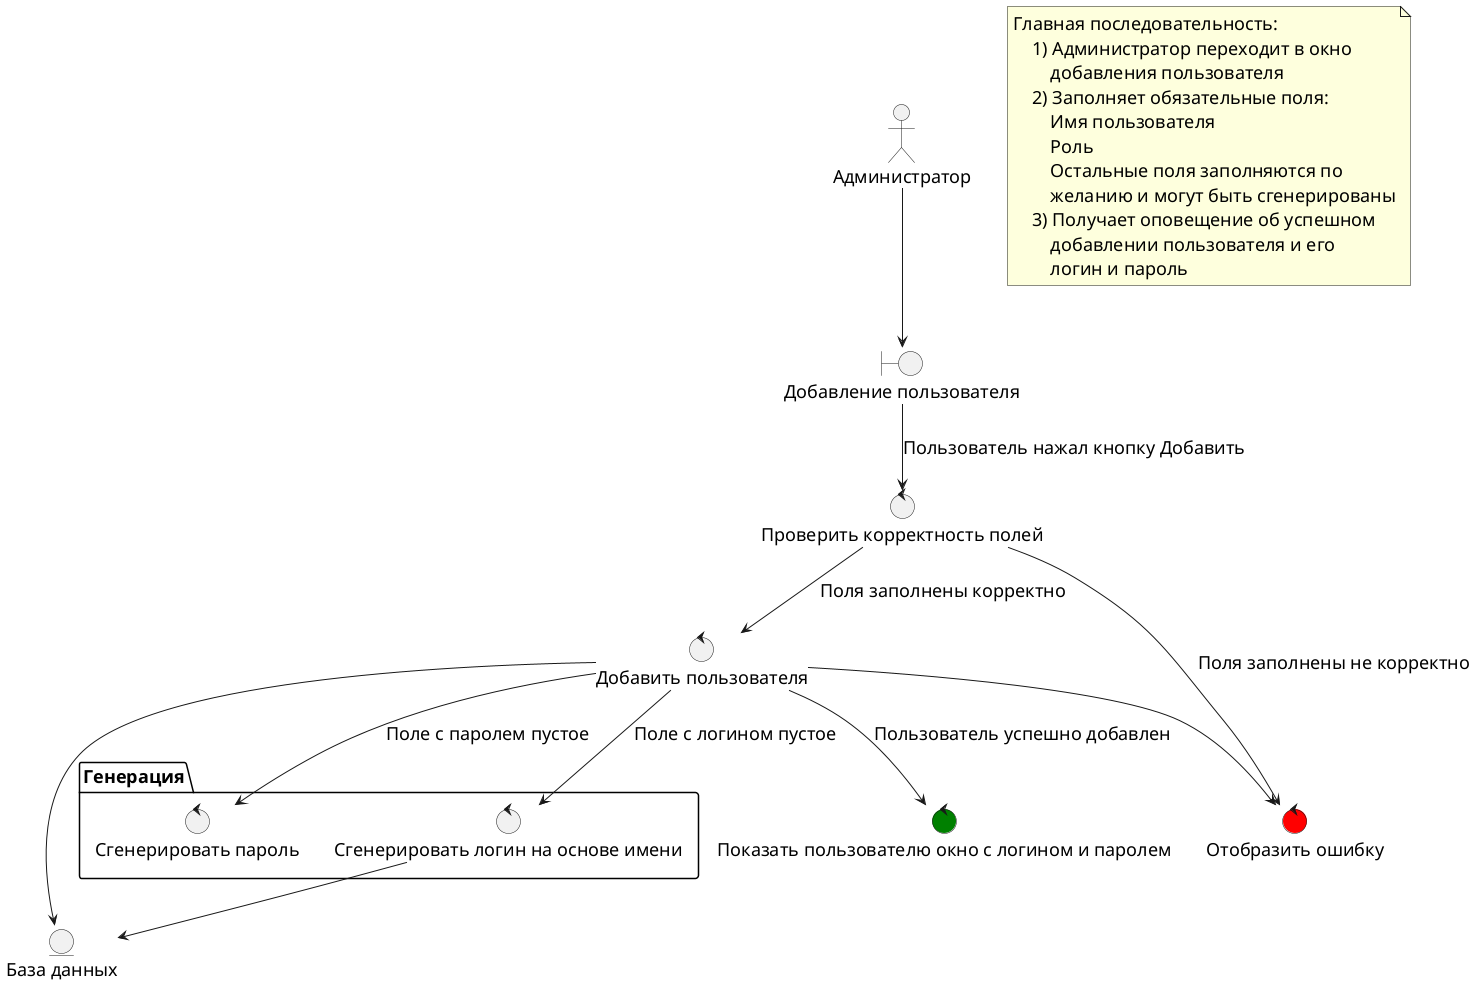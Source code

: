 @startuml add_user_case

skinparam defaultFontSize 18

actor Администратор as admin

entity "База данных" as db

boundary "Добавление пользователя" as add_user_screen

control "Проверить корректность полей" as check_fields
package "Генерация" {
  control "Сгенерировать логин на основе имени" as generate_login
  control "Сгенерировать пароль" as generate_password
}
control "Добавить пользователя" as add_user
control "Отобразить ошибку" as show_error #red
control "Показать пользователю окно с логином и паролем" as show_user #green

admin --> add_user_screen
add_user_screen --> check_fields : "Пользователь нажал кнопку Добавить"
check_fields --> add_user : "Поля заполнены корректно"
check_fields --> show_error : "Поля заполнены не корректно"
add_user --> generate_login : "Поле с логином пустое"
add_user --> generate_password : "Поле с паролем пустое"
generate_login --> db
add_user --> db
add_user --> show_error
add_user --> show_user : "Пользователь успешно добавлен"

 
note as scenario
Главная последовательность:
    1) Администратор переходит в окно
        добавления пользователя
    2) Заполняет обязательные поля:
        Имя пользователя
        Роль
        Остальные поля заполняются по
        желанию и могут быть сгенерированы
    3) Получает оповещение об успешном
        добавлении пользователя и его
        логин и пароль
end note


@enduml